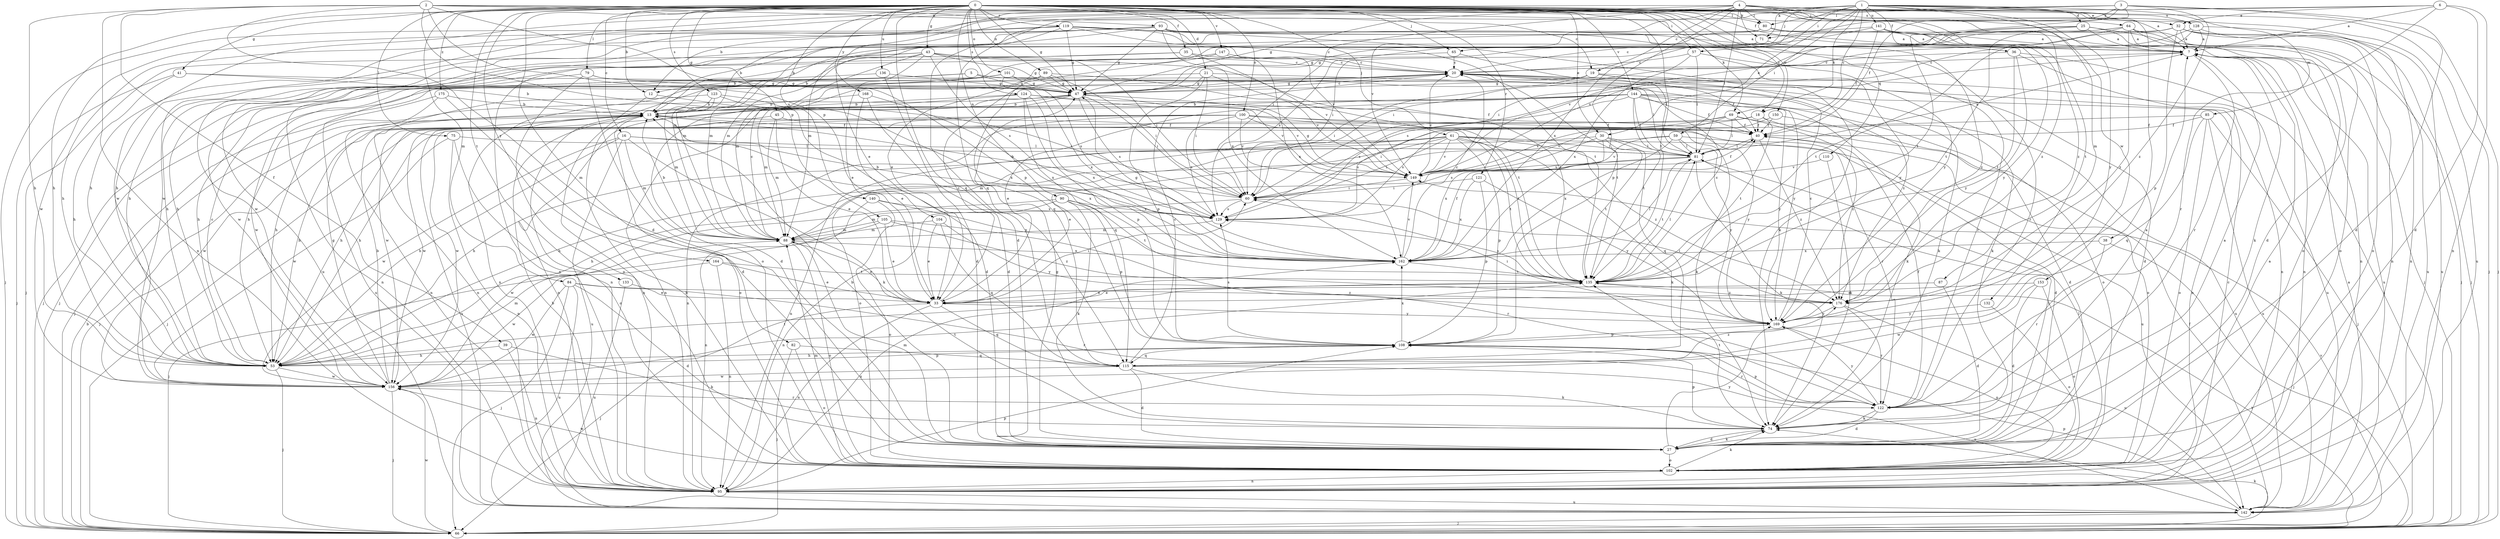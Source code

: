 strict digraph  {
0;
1;
2;
3;
4;
5;
6;
7;
12;
13;
16;
18;
19;
20;
21;
25;
27;
30;
32;
33;
35;
36;
38;
39;
40;
41;
43;
45;
47;
53;
57;
59;
60;
61;
64;
65;
66;
69;
71;
74;
75;
79;
80;
81;
82;
84;
85;
87;
88;
89;
90;
93;
95;
100;
101;
102;
104;
105;
108;
110;
115;
119;
121;
122;
123;
124;
128;
129;
132;
133;
135;
136;
140;
141;
142;
144;
147;
149;
150;
153;
156;
162;
164;
168;
169;
175;
176;
0 -> 7  [label=a];
0 -> 12  [label=b];
0 -> 16  [label=c];
0 -> 18  [label=c];
0 -> 21  [label=d];
0 -> 30  [label=e];
0 -> 35  [label=f];
0 -> 36  [label=f];
0 -> 41  [label=g];
0 -> 43  [label=g];
0 -> 45  [label=g];
0 -> 47  [label=g];
0 -> 53  [label=h];
0 -> 57  [label=i];
0 -> 61  [label=j];
0 -> 64  [label=j];
0 -> 65  [label=j];
0 -> 69  [label=k];
0 -> 75  [label=l];
0 -> 79  [label=l];
0 -> 82  [label=m];
0 -> 84  [label=m];
0 -> 89  [label=n];
0 -> 90  [label=n];
0 -> 100  [label=o];
0 -> 101  [label=o];
0 -> 110  [label=q];
0 -> 115  [label=q];
0 -> 119  [label=r];
0 -> 121  [label=r];
0 -> 123  [label=s];
0 -> 124  [label=s];
0 -> 132  [label=t];
0 -> 133  [label=t];
0 -> 135  [label=t];
0 -> 136  [label=u];
0 -> 140  [label=u];
0 -> 144  [label=v];
0 -> 147  [label=v];
0 -> 150  [label=w];
0 -> 164  [label=y];
0 -> 168  [label=y];
0 -> 175  [label=z];
0 -> 176  [label=z];
1 -> 12  [label=b];
1 -> 18  [label=c];
1 -> 25  [label=d];
1 -> 30  [label=e];
1 -> 32  [label=e];
1 -> 36  [label=f];
1 -> 38  [label=f];
1 -> 53  [label=h];
1 -> 57  [label=i];
1 -> 59  [label=i];
1 -> 65  [label=j];
1 -> 69  [label=k];
1 -> 71  [label=k];
1 -> 85  [label=m];
1 -> 87  [label=m];
1 -> 88  [label=m];
1 -> 128  [label=s];
1 -> 141  [label=u];
1 -> 162  [label=x];
1 -> 169  [label=y];
2 -> 19  [label=c];
2 -> 27  [label=d];
2 -> 39  [label=f];
2 -> 53  [label=h];
2 -> 80  [label=l];
2 -> 93  [label=n];
2 -> 95  [label=n];
2 -> 104  [label=p];
2 -> 105  [label=p];
2 -> 108  [label=p];
2 -> 169  [label=y];
3 -> 27  [label=d];
3 -> 40  [label=f];
3 -> 53  [label=h];
3 -> 66  [label=j];
3 -> 71  [label=k];
3 -> 80  [label=l];
3 -> 135  [label=t];
3 -> 176  [label=z];
4 -> 19  [label=c];
4 -> 47  [label=g];
4 -> 60  [label=i];
4 -> 66  [label=j];
4 -> 71  [label=k];
4 -> 80  [label=l];
4 -> 81  [label=l];
4 -> 108  [label=p];
4 -> 128  [label=s];
4 -> 142  [label=u];
4 -> 149  [label=v];
4 -> 153  [label=w];
4 -> 156  [label=w];
4 -> 176  [label=z];
5 -> 12  [label=b];
5 -> 47  [label=g];
5 -> 53  [label=h];
5 -> 169  [label=y];
6 -> 7  [label=a];
6 -> 27  [label=d];
6 -> 32  [label=e];
6 -> 33  [label=e];
6 -> 95  [label=n];
6 -> 115  [label=q];
6 -> 122  [label=r];
6 -> 156  [label=w];
7 -> 20  [label=c];
7 -> 74  [label=k];
7 -> 95  [label=n];
7 -> 122  [label=r];
7 -> 129  [label=s];
7 -> 142  [label=u];
12 -> 27  [label=d];
12 -> 95  [label=n];
13 -> 40  [label=f];
13 -> 53  [label=h];
13 -> 66  [label=j];
13 -> 102  [label=o];
13 -> 122  [label=r];
13 -> 156  [label=w];
16 -> 53  [label=h];
16 -> 74  [label=k];
16 -> 81  [label=l];
16 -> 88  [label=m];
16 -> 142  [label=u];
16 -> 156  [label=w];
16 -> 162  [label=x];
18 -> 40  [label=f];
18 -> 53  [label=h];
18 -> 60  [label=i];
18 -> 102  [label=o];
18 -> 135  [label=t];
19 -> 27  [label=d];
19 -> 40  [label=f];
19 -> 47  [label=g];
19 -> 53  [label=h];
19 -> 60  [label=i];
19 -> 74  [label=k];
20 -> 47  [label=g];
20 -> 74  [label=k];
20 -> 135  [label=t];
20 -> 142  [label=u];
21 -> 47  [label=g];
21 -> 60  [label=i];
21 -> 81  [label=l];
21 -> 108  [label=p];
21 -> 135  [label=t];
21 -> 142  [label=u];
25 -> 7  [label=a];
25 -> 20  [label=c];
25 -> 95  [label=n];
25 -> 102  [label=o];
25 -> 135  [label=t];
25 -> 149  [label=v];
27 -> 13  [label=b];
27 -> 47  [label=g];
27 -> 74  [label=k];
27 -> 81  [label=l];
27 -> 88  [label=m];
27 -> 102  [label=o];
27 -> 169  [label=y];
30 -> 53  [label=h];
30 -> 81  [label=l];
30 -> 115  [label=q];
30 -> 129  [label=s];
30 -> 135  [label=t];
30 -> 162  [label=x];
32 -> 7  [label=a];
32 -> 13  [label=b];
32 -> 47  [label=g];
32 -> 60  [label=i];
32 -> 66  [label=j];
32 -> 102  [label=o];
32 -> 108  [label=p];
32 -> 142  [label=u];
33 -> 20  [label=c];
33 -> 60  [label=i];
33 -> 66  [label=j];
33 -> 95  [label=n];
33 -> 115  [label=q];
33 -> 169  [label=y];
35 -> 20  [label=c];
35 -> 53  [label=h];
35 -> 95  [label=n];
35 -> 149  [label=v];
36 -> 20  [label=c];
36 -> 66  [label=j];
36 -> 95  [label=n];
36 -> 135  [label=t];
36 -> 169  [label=y];
38 -> 66  [label=j];
38 -> 122  [label=r];
38 -> 162  [label=x];
39 -> 53  [label=h];
39 -> 74  [label=k];
39 -> 95  [label=n];
40 -> 81  [label=l];
40 -> 176  [label=z];
41 -> 13  [label=b];
41 -> 47  [label=g];
41 -> 53  [label=h];
41 -> 66  [label=j];
43 -> 13  [label=b];
43 -> 20  [label=c];
43 -> 33  [label=e];
43 -> 47  [label=g];
43 -> 53  [label=h];
43 -> 60  [label=i];
43 -> 66  [label=j];
43 -> 102  [label=o];
43 -> 129  [label=s];
43 -> 135  [label=t];
45 -> 33  [label=e];
45 -> 40  [label=f];
45 -> 53  [label=h];
45 -> 88  [label=m];
47 -> 13  [label=b];
47 -> 20  [label=c];
47 -> 53  [label=h];
47 -> 60  [label=i];
47 -> 95  [label=n];
47 -> 129  [label=s];
47 -> 149  [label=v];
53 -> 20  [label=c];
53 -> 66  [label=j];
53 -> 88  [label=m];
53 -> 108  [label=p];
53 -> 135  [label=t];
53 -> 156  [label=w];
57 -> 20  [label=c];
57 -> 81  [label=l];
57 -> 122  [label=r];
57 -> 162  [label=x];
59 -> 27  [label=d];
59 -> 53  [label=h];
59 -> 81  [label=l];
59 -> 149  [label=v];
59 -> 162  [label=x];
59 -> 169  [label=y];
60 -> 13  [label=b];
60 -> 95  [label=n];
60 -> 129  [label=s];
61 -> 33  [label=e];
61 -> 60  [label=i];
61 -> 74  [label=k];
61 -> 81  [label=l];
61 -> 88  [label=m];
61 -> 95  [label=n];
61 -> 102  [label=o];
61 -> 108  [label=p];
61 -> 135  [label=t];
61 -> 142  [label=u];
61 -> 149  [label=v];
61 -> 176  [label=z];
64 -> 7  [label=a];
64 -> 27  [label=d];
64 -> 60  [label=i];
64 -> 66  [label=j];
64 -> 88  [label=m];
64 -> 102  [label=o];
64 -> 135  [label=t];
64 -> 176  [label=z];
65 -> 20  [label=c];
65 -> 81  [label=l];
65 -> 156  [label=w];
66 -> 13  [label=b];
66 -> 74  [label=k];
66 -> 135  [label=t];
66 -> 149  [label=v];
66 -> 156  [label=w];
69 -> 40  [label=f];
69 -> 81  [label=l];
69 -> 129  [label=s];
69 -> 142  [label=u];
69 -> 149  [label=v];
69 -> 156  [label=w];
69 -> 176  [label=z];
71 -> 47  [label=g];
71 -> 129  [label=s];
71 -> 176  [label=z];
74 -> 7  [label=a];
74 -> 27  [label=d];
74 -> 108  [label=p];
75 -> 81  [label=l];
75 -> 95  [label=n];
75 -> 102  [label=o];
75 -> 156  [label=w];
79 -> 27  [label=d];
79 -> 47  [label=g];
79 -> 66  [label=j];
79 -> 102  [label=o];
79 -> 162  [label=x];
80 -> 7  [label=a];
80 -> 88  [label=m];
80 -> 95  [label=n];
80 -> 156  [label=w];
81 -> 7  [label=a];
81 -> 53  [label=h];
81 -> 74  [label=k];
81 -> 135  [label=t];
81 -> 149  [label=v];
82 -> 66  [label=j];
82 -> 102  [label=o];
82 -> 115  [label=q];
84 -> 27  [label=d];
84 -> 66  [label=j];
84 -> 122  [label=r];
84 -> 142  [label=u];
84 -> 156  [label=w];
84 -> 176  [label=z];
85 -> 40  [label=f];
85 -> 66  [label=j];
85 -> 102  [label=o];
85 -> 115  [label=q];
85 -> 142  [label=u];
85 -> 149  [label=v];
87 -> 27  [label=d];
87 -> 33  [label=e];
88 -> 13  [label=b];
88 -> 20  [label=c];
88 -> 33  [label=e];
88 -> 102  [label=o];
88 -> 162  [label=x];
89 -> 47  [label=g];
89 -> 60  [label=i];
89 -> 95  [label=n];
89 -> 149  [label=v];
89 -> 156  [label=w];
90 -> 74  [label=k];
90 -> 88  [label=m];
90 -> 108  [label=p];
90 -> 129  [label=s];
90 -> 135  [label=t];
90 -> 156  [label=w];
93 -> 7  [label=a];
93 -> 13  [label=b];
93 -> 47  [label=g];
93 -> 53  [label=h];
93 -> 122  [label=r];
93 -> 135  [label=t];
93 -> 142  [label=u];
93 -> 156  [label=w];
93 -> 162  [label=x];
93 -> 169  [label=y];
95 -> 13  [label=b];
95 -> 20  [label=c];
95 -> 108  [label=p];
95 -> 142  [label=u];
95 -> 162  [label=x];
100 -> 40  [label=f];
100 -> 66  [label=j];
100 -> 74  [label=k];
100 -> 95  [label=n];
100 -> 129  [label=s];
100 -> 135  [label=t];
100 -> 142  [label=u];
100 -> 149  [label=v];
100 -> 156  [label=w];
100 -> 169  [label=y];
101 -> 47  [label=g];
101 -> 66  [label=j];
101 -> 95  [label=n];
101 -> 129  [label=s];
101 -> 176  [label=z];
102 -> 7  [label=a];
102 -> 13  [label=b];
102 -> 74  [label=k];
102 -> 81  [label=l];
102 -> 88  [label=m];
102 -> 95  [label=n];
102 -> 156  [label=w];
104 -> 33  [label=e];
104 -> 88  [label=m];
104 -> 115  [label=q];
104 -> 169  [label=y];
105 -> 33  [label=e];
105 -> 66  [label=j];
105 -> 88  [label=m];
105 -> 122  [label=r];
105 -> 176  [label=z];
108 -> 53  [label=h];
108 -> 115  [label=q];
108 -> 122  [label=r];
108 -> 129  [label=s];
108 -> 162  [label=x];
110 -> 74  [label=k];
110 -> 149  [label=v];
115 -> 20  [label=c];
115 -> 27  [label=d];
115 -> 74  [label=k];
115 -> 142  [label=u];
115 -> 156  [label=w];
115 -> 176  [label=z];
119 -> 7  [label=a];
119 -> 20  [label=c];
119 -> 27  [label=d];
119 -> 47  [label=g];
119 -> 53  [label=h];
119 -> 66  [label=j];
119 -> 74  [label=k];
119 -> 88  [label=m];
119 -> 149  [label=v];
121 -> 60  [label=i];
121 -> 108  [label=p];
121 -> 162  [label=x];
121 -> 169  [label=y];
122 -> 7  [label=a];
122 -> 27  [label=d];
122 -> 40  [label=f];
122 -> 74  [label=k];
122 -> 108  [label=p];
122 -> 135  [label=t];
122 -> 169  [label=y];
123 -> 13  [label=b];
123 -> 60  [label=i];
123 -> 88  [label=m];
123 -> 95  [label=n];
123 -> 162  [label=x];
124 -> 13  [label=b];
124 -> 40  [label=f];
124 -> 95  [label=n];
124 -> 108  [label=p];
124 -> 115  [label=q];
124 -> 149  [label=v];
124 -> 162  [label=x];
128 -> 7  [label=a];
128 -> 60  [label=i];
128 -> 95  [label=n];
128 -> 142  [label=u];
128 -> 149  [label=v];
129 -> 13  [label=b];
129 -> 88  [label=m];
132 -> 102  [label=o];
132 -> 169  [label=y];
133 -> 33  [label=e];
133 -> 142  [label=u];
135 -> 20  [label=c];
135 -> 33  [label=e];
135 -> 81  [label=l];
135 -> 129  [label=s];
135 -> 176  [label=z];
136 -> 27  [label=d];
136 -> 47  [label=g];
136 -> 95  [label=n];
140 -> 95  [label=n];
140 -> 102  [label=o];
140 -> 129  [label=s];
140 -> 162  [label=x];
141 -> 7  [label=a];
141 -> 33  [label=e];
141 -> 40  [label=f];
141 -> 66  [label=j];
141 -> 88  [label=m];
141 -> 169  [label=y];
142 -> 7  [label=a];
142 -> 40  [label=f];
142 -> 66  [label=j];
142 -> 108  [label=p];
144 -> 13  [label=b];
144 -> 33  [label=e];
144 -> 40  [label=f];
144 -> 74  [label=k];
144 -> 81  [label=l];
144 -> 88  [label=m];
144 -> 95  [label=n];
144 -> 102  [label=o];
144 -> 129  [label=s];
144 -> 135  [label=t];
144 -> 156  [label=w];
144 -> 169  [label=y];
147 -> 20  [label=c];
147 -> 88  [label=m];
147 -> 115  [label=q];
147 -> 162  [label=x];
149 -> 20  [label=c];
149 -> 40  [label=f];
149 -> 47  [label=g];
149 -> 60  [label=i];
150 -> 27  [label=d];
150 -> 40  [label=f];
150 -> 129  [label=s];
153 -> 27  [label=d];
153 -> 33  [label=e];
153 -> 102  [label=o];
153 -> 156  [label=w];
156 -> 13  [label=b];
156 -> 47  [label=g];
156 -> 66  [label=j];
156 -> 122  [label=r];
156 -> 135  [label=t];
162 -> 20  [label=c];
162 -> 40  [label=f];
162 -> 47  [label=g];
162 -> 81  [label=l];
162 -> 135  [label=t];
162 -> 149  [label=v];
164 -> 33  [label=e];
164 -> 95  [label=n];
164 -> 135  [label=t];
164 -> 156  [label=w];
168 -> 13  [label=b];
168 -> 27  [label=d];
168 -> 33  [label=e];
168 -> 162  [label=x];
169 -> 20  [label=c];
169 -> 60  [label=i];
169 -> 102  [label=o];
169 -> 108  [label=p];
175 -> 13  [label=b];
175 -> 27  [label=d];
175 -> 66  [label=j];
175 -> 95  [label=n];
176 -> 60  [label=i];
176 -> 122  [label=r];
176 -> 142  [label=u];
176 -> 169  [label=y];
}
